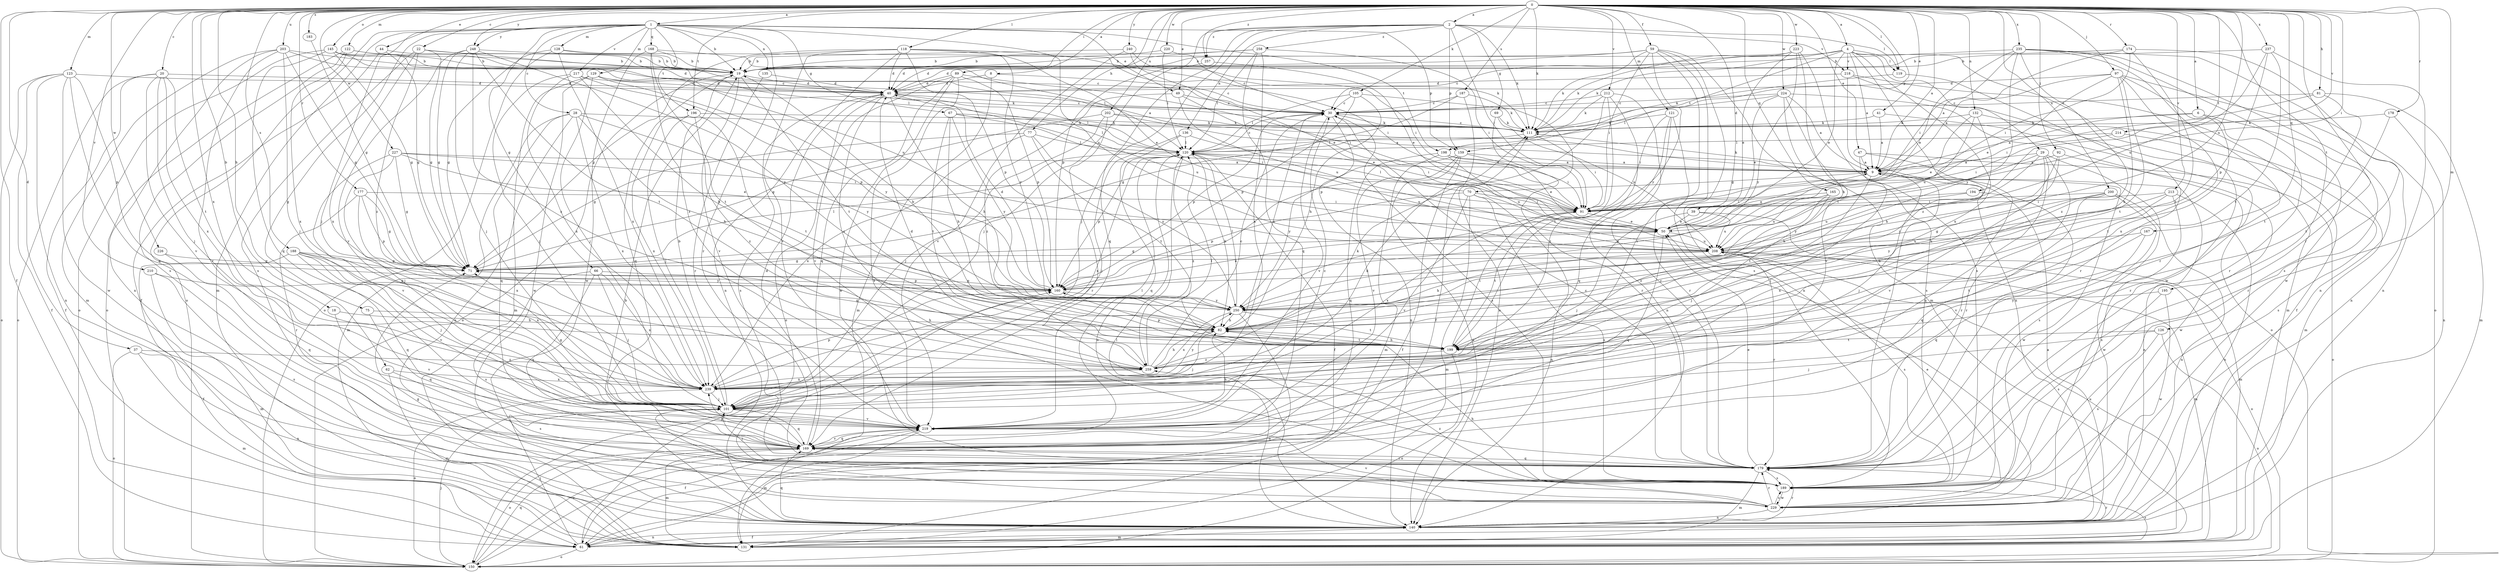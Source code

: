 strict digraph  {
0;
1;
2;
4;
6;
8;
9;
18;
19;
20;
22;
28;
29;
30;
37;
39;
40;
41;
44;
47;
49;
50;
59;
61;
62;
66;
67;
69;
70;
71;
75;
77;
81;
82;
89;
91;
92;
97;
101;
105;
111;
118;
119;
120;
121;
122;
123;
126;
128;
129;
131;
132;
135;
136;
140;
145;
150;
159;
160;
165;
167;
168;
169;
174;
177;
178;
179;
183;
187;
188;
189;
194;
195;
196;
198;
199;
200;
202;
203;
208;
210;
212;
213;
214;
217;
218;
219;
220;
223;
224;
226;
227;
229;
235;
237;
239;
240;
248;
250;
257;
258;
259;
0 -> 1  [label=a];
0 -> 2  [label=a];
0 -> 4  [label=a];
0 -> 6  [label=a];
0 -> 8  [label=a];
0 -> 9  [label=a];
0 -> 18  [label=b];
0 -> 20  [label=c];
0 -> 22  [label=c];
0 -> 37  [label=d];
0 -> 39  [label=d];
0 -> 41  [label=e];
0 -> 44  [label=e];
0 -> 47  [label=e];
0 -> 49  [label=e];
0 -> 59  [label=f];
0 -> 61  [label=f];
0 -> 75  [label=h];
0 -> 77  [label=h];
0 -> 81  [label=h];
0 -> 89  [label=i];
0 -> 91  [label=i];
0 -> 92  [label=j];
0 -> 97  [label=j];
0 -> 105  [label=k];
0 -> 111  [label=k];
0 -> 118  [label=l];
0 -> 119  [label=l];
0 -> 121  [label=m];
0 -> 122  [label=m];
0 -> 123  [label=m];
0 -> 126  [label=m];
0 -> 132  [label=n];
0 -> 145  [label=o];
0 -> 159  [label=p];
0 -> 165  [label=q];
0 -> 167  [label=q];
0 -> 174  [label=r];
0 -> 177  [label=r];
0 -> 178  [label=r];
0 -> 179  [label=r];
0 -> 183  [label=s];
0 -> 187  [label=s];
0 -> 188  [label=s];
0 -> 194  [label=t];
0 -> 195  [label=t];
0 -> 196  [label=t];
0 -> 200  [label=u];
0 -> 202  [label=u];
0 -> 203  [label=u];
0 -> 208  [label=u];
0 -> 210  [label=v];
0 -> 212  [label=v];
0 -> 213  [label=v];
0 -> 214  [label=v];
0 -> 220  [label=w];
0 -> 223  [label=w];
0 -> 224  [label=w];
0 -> 226  [label=w];
0 -> 227  [label=w];
0 -> 235  [label=x];
0 -> 237  [label=x];
0 -> 239  [label=x];
0 -> 240  [label=y];
0 -> 248  [label=y];
0 -> 257  [label=z];
1 -> 19  [label=b];
1 -> 28  [label=c];
1 -> 49  [label=e];
1 -> 62  [label=g];
1 -> 66  [label=g];
1 -> 67  [label=g];
1 -> 101  [label=j];
1 -> 128  [label=m];
1 -> 129  [label=m];
1 -> 131  [label=m];
1 -> 135  [label=n];
1 -> 150  [label=o];
1 -> 159  [label=p];
1 -> 168  [label=q];
1 -> 179  [label=r];
1 -> 196  [label=t];
1 -> 198  [label=t];
1 -> 208  [label=u];
1 -> 217  [label=v];
1 -> 248  [label=y];
2 -> 69  [label=g];
2 -> 91  [label=i];
2 -> 101  [label=j];
2 -> 111  [label=k];
2 -> 119  [label=l];
2 -> 136  [label=n];
2 -> 159  [label=p];
2 -> 160  [label=p];
2 -> 169  [label=q];
2 -> 218  [label=v];
2 -> 257  [label=z];
2 -> 258  [label=z];
4 -> 9  [label=a];
4 -> 29  [label=c];
4 -> 30  [label=c];
4 -> 40  [label=d];
4 -> 50  [label=e];
4 -> 111  [label=k];
4 -> 119  [label=l];
4 -> 198  [label=t];
4 -> 218  [label=v];
4 -> 229  [label=w];
4 -> 239  [label=x];
4 -> 259  [label=z];
6 -> 9  [label=a];
6 -> 111  [label=k];
6 -> 179  [label=r];
6 -> 199  [label=t];
8 -> 30  [label=c];
8 -> 40  [label=d];
8 -> 131  [label=m];
9 -> 70  [label=g];
9 -> 101  [label=j];
9 -> 111  [label=k];
9 -> 140  [label=n];
9 -> 179  [label=r];
9 -> 199  [label=t];
9 -> 229  [label=w];
18 -> 82  [label=h];
18 -> 219  [label=v];
19 -> 40  [label=d];
19 -> 150  [label=o];
19 -> 169  [label=q];
19 -> 199  [label=t];
19 -> 219  [label=v];
20 -> 40  [label=d];
20 -> 61  [label=f];
20 -> 101  [label=j];
20 -> 150  [label=o];
20 -> 199  [label=t];
20 -> 219  [label=v];
20 -> 239  [label=x];
22 -> 19  [label=b];
22 -> 30  [label=c];
22 -> 71  [label=g];
22 -> 189  [label=s];
22 -> 239  [label=x];
22 -> 259  [label=z];
28 -> 82  [label=h];
28 -> 111  [label=k];
28 -> 131  [label=m];
28 -> 140  [label=n];
28 -> 169  [label=q];
28 -> 239  [label=x];
28 -> 250  [label=y];
29 -> 9  [label=a];
29 -> 82  [label=h];
29 -> 169  [label=q];
29 -> 179  [label=r];
29 -> 189  [label=s];
29 -> 219  [label=v];
29 -> 250  [label=y];
30 -> 111  [label=k];
30 -> 140  [label=n];
30 -> 160  [label=p];
30 -> 189  [label=s];
30 -> 219  [label=v];
37 -> 131  [label=m];
37 -> 140  [label=n];
37 -> 150  [label=o];
37 -> 259  [label=z];
39 -> 50  [label=e];
39 -> 101  [label=j];
39 -> 131  [label=m];
39 -> 208  [label=u];
40 -> 30  [label=c];
40 -> 82  [label=h];
40 -> 120  [label=l];
40 -> 189  [label=s];
40 -> 208  [label=u];
40 -> 219  [label=v];
40 -> 259  [label=z];
41 -> 9  [label=a];
41 -> 111  [label=k];
41 -> 179  [label=r];
44 -> 19  [label=b];
44 -> 61  [label=f];
44 -> 71  [label=g];
47 -> 9  [label=a];
47 -> 101  [label=j];
47 -> 150  [label=o];
47 -> 179  [label=r];
49 -> 30  [label=c];
49 -> 50  [label=e];
49 -> 208  [label=u];
49 -> 259  [label=z];
50 -> 9  [label=a];
50 -> 71  [label=g];
50 -> 169  [label=q];
50 -> 208  [label=u];
59 -> 19  [label=b];
59 -> 40  [label=d];
59 -> 91  [label=i];
59 -> 111  [label=k];
59 -> 131  [label=m];
59 -> 140  [label=n];
59 -> 189  [label=s];
59 -> 219  [label=v];
59 -> 250  [label=y];
61 -> 101  [label=j];
61 -> 140  [label=n];
61 -> 150  [label=o];
61 -> 160  [label=p];
61 -> 179  [label=r];
61 -> 208  [label=u];
62 -> 131  [label=m];
62 -> 189  [label=s];
62 -> 239  [label=x];
66 -> 101  [label=j];
66 -> 160  [label=p];
66 -> 169  [label=q];
66 -> 189  [label=s];
66 -> 239  [label=x];
67 -> 82  [label=h];
67 -> 91  [label=i];
67 -> 111  [label=k];
67 -> 120  [label=l];
67 -> 199  [label=t];
67 -> 250  [label=y];
69 -> 111  [label=k];
69 -> 179  [label=r];
69 -> 208  [label=u];
70 -> 91  [label=i];
70 -> 120  [label=l];
70 -> 131  [label=m];
70 -> 140  [label=n];
70 -> 160  [label=p];
70 -> 189  [label=s];
70 -> 219  [label=v];
71 -> 120  [label=l];
71 -> 160  [label=p];
75 -> 82  [label=h];
75 -> 169  [label=q];
77 -> 71  [label=g];
77 -> 120  [label=l];
77 -> 199  [label=t];
77 -> 239  [label=x];
77 -> 250  [label=y];
81 -> 30  [label=c];
81 -> 91  [label=i];
81 -> 131  [label=m];
81 -> 199  [label=t];
82 -> 19  [label=b];
82 -> 30  [label=c];
82 -> 71  [label=g];
82 -> 101  [label=j];
82 -> 199  [label=t];
89 -> 40  [label=d];
89 -> 91  [label=i];
89 -> 150  [label=o];
89 -> 160  [label=p];
89 -> 169  [label=q];
89 -> 189  [label=s];
89 -> 229  [label=w];
91 -> 50  [label=e];
91 -> 199  [label=t];
91 -> 239  [label=x];
92 -> 9  [label=a];
92 -> 82  [label=h];
92 -> 229  [label=w];
92 -> 250  [label=y];
97 -> 9  [label=a];
97 -> 40  [label=d];
97 -> 50  [label=e];
97 -> 82  [label=h];
97 -> 140  [label=n];
97 -> 179  [label=r];
97 -> 199  [label=t];
97 -> 239  [label=x];
101 -> 19  [label=b];
101 -> 71  [label=g];
101 -> 111  [label=k];
101 -> 169  [label=q];
101 -> 219  [label=v];
105 -> 30  [label=c];
105 -> 82  [label=h];
105 -> 120  [label=l];
105 -> 140  [label=n];
105 -> 160  [label=p];
111 -> 30  [label=c];
111 -> 91  [label=i];
111 -> 120  [label=l];
118 -> 19  [label=b];
118 -> 40  [label=d];
118 -> 50  [label=e];
118 -> 71  [label=g];
118 -> 91  [label=i];
118 -> 140  [label=n];
118 -> 160  [label=p];
118 -> 219  [label=v];
118 -> 250  [label=y];
119 -> 111  [label=k];
119 -> 179  [label=r];
120 -> 9  [label=a];
120 -> 30  [label=c];
120 -> 61  [label=f];
120 -> 82  [label=h];
120 -> 140  [label=n];
120 -> 160  [label=p];
120 -> 208  [label=u];
120 -> 239  [label=x];
120 -> 259  [label=z];
121 -> 91  [label=i];
121 -> 111  [label=k];
121 -> 169  [label=q];
121 -> 179  [label=r];
121 -> 259  [label=z];
122 -> 9  [label=a];
122 -> 19  [label=b];
122 -> 150  [label=o];
122 -> 189  [label=s];
122 -> 239  [label=x];
123 -> 40  [label=d];
123 -> 61  [label=f];
123 -> 140  [label=n];
123 -> 150  [label=o];
123 -> 160  [label=p];
123 -> 169  [label=q];
123 -> 229  [label=w];
126 -> 101  [label=j];
126 -> 150  [label=o];
126 -> 189  [label=s];
126 -> 199  [label=t];
128 -> 19  [label=b];
128 -> 71  [label=g];
128 -> 111  [label=k];
128 -> 150  [label=o];
128 -> 239  [label=x];
129 -> 40  [label=d];
129 -> 101  [label=j];
129 -> 111  [label=k];
129 -> 131  [label=m];
129 -> 229  [label=w];
129 -> 250  [label=y];
131 -> 189  [label=s];
132 -> 50  [label=e];
132 -> 82  [label=h];
132 -> 111  [label=k];
132 -> 131  [label=m];
132 -> 208  [label=u];
135 -> 40  [label=d];
135 -> 179  [label=r];
136 -> 91  [label=i];
136 -> 101  [label=j];
136 -> 120  [label=l];
136 -> 169  [label=q];
140 -> 9  [label=a];
140 -> 19  [label=b];
140 -> 61  [label=f];
140 -> 71  [label=g];
140 -> 120  [label=l];
140 -> 131  [label=m];
140 -> 169  [label=q];
140 -> 179  [label=r];
145 -> 19  [label=b];
145 -> 40  [label=d];
145 -> 71  [label=g];
145 -> 120  [label=l];
145 -> 150  [label=o];
145 -> 169  [label=q];
145 -> 208  [label=u];
150 -> 101  [label=j];
150 -> 169  [label=q];
150 -> 219  [label=v];
159 -> 9  [label=a];
159 -> 50  [label=e];
159 -> 61  [label=f];
159 -> 140  [label=n];
159 -> 219  [label=v];
159 -> 250  [label=y];
160 -> 40  [label=d];
160 -> 50  [label=e];
160 -> 250  [label=y];
165 -> 91  [label=i];
165 -> 101  [label=j];
165 -> 160  [label=p];
165 -> 208  [label=u];
165 -> 259  [label=z];
167 -> 169  [label=q];
167 -> 199  [label=t];
167 -> 208  [label=u];
168 -> 19  [label=b];
168 -> 120  [label=l];
168 -> 199  [label=t];
168 -> 229  [label=w];
168 -> 259  [label=z];
169 -> 40  [label=d];
169 -> 131  [label=m];
169 -> 150  [label=o];
169 -> 179  [label=r];
169 -> 219  [label=v];
169 -> 239  [label=x];
174 -> 9  [label=a];
174 -> 19  [label=b];
174 -> 91  [label=i];
174 -> 189  [label=s];
174 -> 199  [label=t];
177 -> 71  [label=g];
177 -> 91  [label=i];
177 -> 160  [label=p];
177 -> 179  [label=r];
177 -> 239  [label=x];
178 -> 111  [label=k];
178 -> 140  [label=n];
178 -> 199  [label=t];
179 -> 30  [label=c];
179 -> 50  [label=e];
179 -> 101  [label=j];
179 -> 131  [label=m];
179 -> 169  [label=q];
179 -> 189  [label=s];
183 -> 71  [label=g];
187 -> 30  [label=c];
187 -> 61  [label=f];
187 -> 71  [label=g];
187 -> 111  [label=k];
188 -> 61  [label=f];
188 -> 71  [label=g];
188 -> 101  [label=j];
188 -> 169  [label=q];
188 -> 219  [label=v];
188 -> 239  [label=x];
188 -> 250  [label=y];
189 -> 229  [label=w];
189 -> 259  [label=z];
194 -> 91  [label=i];
194 -> 208  [label=u];
194 -> 219  [label=v];
195 -> 189  [label=s];
195 -> 229  [label=w];
195 -> 250  [label=y];
196 -> 101  [label=j];
196 -> 111  [label=k];
196 -> 199  [label=t];
196 -> 239  [label=x];
196 -> 259  [label=z];
198 -> 9  [label=a];
198 -> 91  [label=i];
198 -> 131  [label=m];
198 -> 169  [label=q];
198 -> 208  [label=u];
199 -> 82  [label=h];
199 -> 91  [label=i];
199 -> 150  [label=o];
199 -> 160  [label=p];
199 -> 259  [label=z];
200 -> 71  [label=g];
200 -> 91  [label=i];
200 -> 140  [label=n];
200 -> 169  [label=q];
200 -> 229  [label=w];
200 -> 239  [label=x];
202 -> 9  [label=a];
202 -> 71  [label=g];
202 -> 101  [label=j];
202 -> 111  [label=k];
202 -> 179  [label=r];
203 -> 19  [label=b];
203 -> 30  [label=c];
203 -> 71  [label=g];
203 -> 101  [label=j];
203 -> 131  [label=m];
203 -> 140  [label=n];
203 -> 179  [label=r];
208 -> 71  [label=g];
208 -> 82  [label=h];
208 -> 131  [label=m];
208 -> 150  [label=o];
208 -> 179  [label=r];
208 -> 189  [label=s];
210 -> 131  [label=m];
210 -> 160  [label=p];
210 -> 189  [label=s];
212 -> 30  [label=c];
212 -> 111  [label=k];
212 -> 140  [label=n];
212 -> 160  [label=p];
212 -> 179  [label=r];
212 -> 199  [label=t];
213 -> 82  [label=h];
213 -> 91  [label=i];
213 -> 140  [label=n];
213 -> 189  [label=s];
213 -> 250  [label=y];
214 -> 91  [label=i];
214 -> 120  [label=l];
214 -> 189  [label=s];
217 -> 40  [label=d];
217 -> 82  [label=h];
217 -> 101  [label=j];
217 -> 160  [label=p];
217 -> 239  [label=x];
218 -> 40  [label=d];
218 -> 61  [label=f];
218 -> 131  [label=m];
218 -> 140  [label=n];
219 -> 30  [label=c];
219 -> 61  [label=f];
219 -> 82  [label=h];
219 -> 120  [label=l];
219 -> 131  [label=m];
219 -> 169  [label=q];
220 -> 19  [label=b];
220 -> 30  [label=c];
220 -> 120  [label=l];
223 -> 19  [label=b];
223 -> 50  [label=e];
223 -> 82  [label=h];
223 -> 111  [label=k];
223 -> 189  [label=s];
223 -> 250  [label=y];
224 -> 9  [label=a];
224 -> 30  [label=c];
224 -> 50  [label=e];
224 -> 120  [label=l];
224 -> 150  [label=o];
224 -> 189  [label=s];
224 -> 219  [label=v];
226 -> 71  [label=g];
226 -> 169  [label=q];
227 -> 9  [label=a];
227 -> 50  [label=e];
227 -> 71  [label=g];
227 -> 91  [label=i];
227 -> 101  [label=j];
227 -> 219  [label=v];
229 -> 50  [label=e];
229 -> 82  [label=h];
229 -> 101  [label=j];
229 -> 140  [label=n];
229 -> 179  [label=r];
229 -> 189  [label=s];
229 -> 219  [label=v];
235 -> 19  [label=b];
235 -> 50  [label=e];
235 -> 91  [label=i];
235 -> 140  [label=n];
235 -> 150  [label=o];
235 -> 179  [label=r];
235 -> 229  [label=w];
235 -> 250  [label=y];
235 -> 259  [label=z];
237 -> 19  [label=b];
237 -> 140  [label=n];
237 -> 160  [label=p];
237 -> 199  [label=t];
237 -> 208  [label=u];
239 -> 101  [label=j];
239 -> 150  [label=o];
239 -> 160  [label=p];
239 -> 250  [label=y];
240 -> 19  [label=b];
240 -> 50  [label=e];
240 -> 91  [label=i];
240 -> 219  [label=v];
248 -> 19  [label=b];
248 -> 71  [label=g];
248 -> 101  [label=j];
248 -> 199  [label=t];
248 -> 219  [label=v];
248 -> 250  [label=y];
248 -> 259  [label=z];
250 -> 82  [label=h];
250 -> 120  [label=l];
250 -> 150  [label=o];
250 -> 199  [label=t];
250 -> 239  [label=x];
257 -> 50  [label=e];
257 -> 101  [label=j];
258 -> 19  [label=b];
258 -> 40  [label=d];
258 -> 91  [label=i];
258 -> 120  [label=l];
258 -> 169  [label=q];
258 -> 239  [label=x];
259 -> 30  [label=c];
259 -> 40  [label=d];
259 -> 82  [label=h];
259 -> 111  [label=k];
259 -> 120  [label=l];
259 -> 239  [label=x];
}

